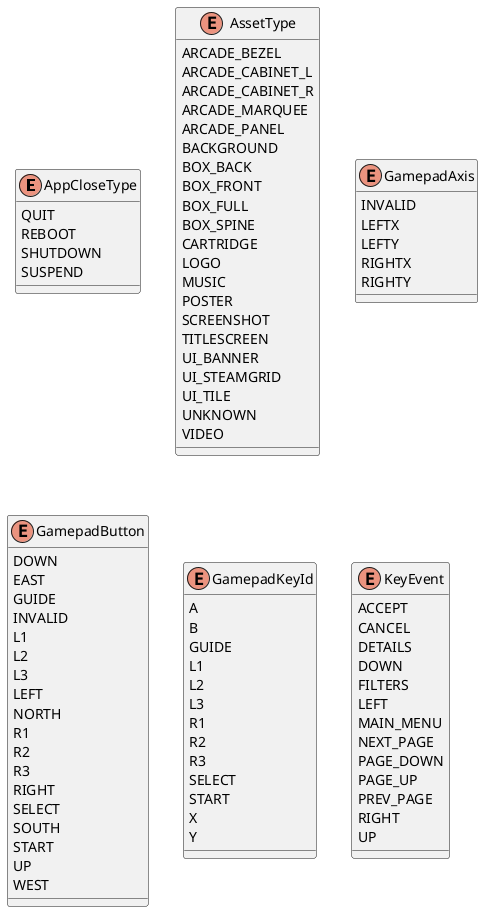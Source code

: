 @startuml





/' Objects '/

enum AppCloseType {
	QUIT
	REBOOT
	SHUTDOWN
	SUSPEND
}


enum AssetType {
	ARCADE_BEZEL
	ARCADE_CABINET_L
	ARCADE_CABINET_R
	ARCADE_MARQUEE
	ARCADE_PANEL
	BACKGROUND
	BOX_BACK
	BOX_FRONT
	BOX_FULL
	BOX_SPINE
	CARTRIDGE
	LOGO
	MUSIC
	POSTER
	SCREENSHOT
	TITLESCREEN
	UI_BANNER
	UI_STEAMGRID
	UI_TILE
	UNKNOWN
	VIDEO
}


enum GamepadAxis {
	INVALID
	LEFTX
	LEFTY
	RIGHTX
	RIGHTY
}


enum GamepadButton {
	DOWN
	EAST
	GUIDE
	INVALID
	L1
	L2
	L3
	LEFT
	NORTH
	R1
	R2
	R3
	RIGHT
	SELECT
	SOUTH
	START
	UP
	WEST
}


enum GamepadKeyId {
	A
	B
	GUIDE
	L1
	L2
	L3
	R1
	R2
	R3
	SELECT
	START
	X
	Y
}


enum KeyEvent {
	ACCEPT
	CANCEL
	DETAILS
	DOWN
	FILTERS
	LEFT
	MAIN_MENU
	NEXT_PAGE
	PAGE_DOWN
	PAGE_UP
	PREV_PAGE
	RIGHT
	UP
}





/' Inheritance relationships '/




/' Aggregation relationships '/





/' Dependency relationships '/





/' Nested objects '/



@enduml
